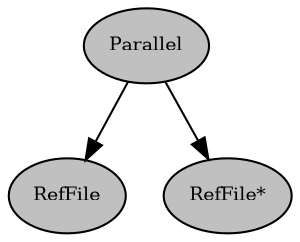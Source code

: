 digraph pastafarianism {
ordering=out;
graph [fontname="times-roman"];
node [fontname="times-roman"];
edge [fontname="times-roman"];
Parallel [fillcolor=gray, fontcolor=black, fontsize=9, label=Parallel, shape=ellipse, style=filled];
RefFile [fillcolor=gray, fontcolor=black, fontsize=9, label=RefFile, shape=ellipse, style=filled];
Parallel -> RefFile;
"RefFile*" [fillcolor=gray, fontcolor=black, fontsize=9, label="RefFile*", shape=ellipse, style=filled];
Parallel -> "RefFile*";
}
